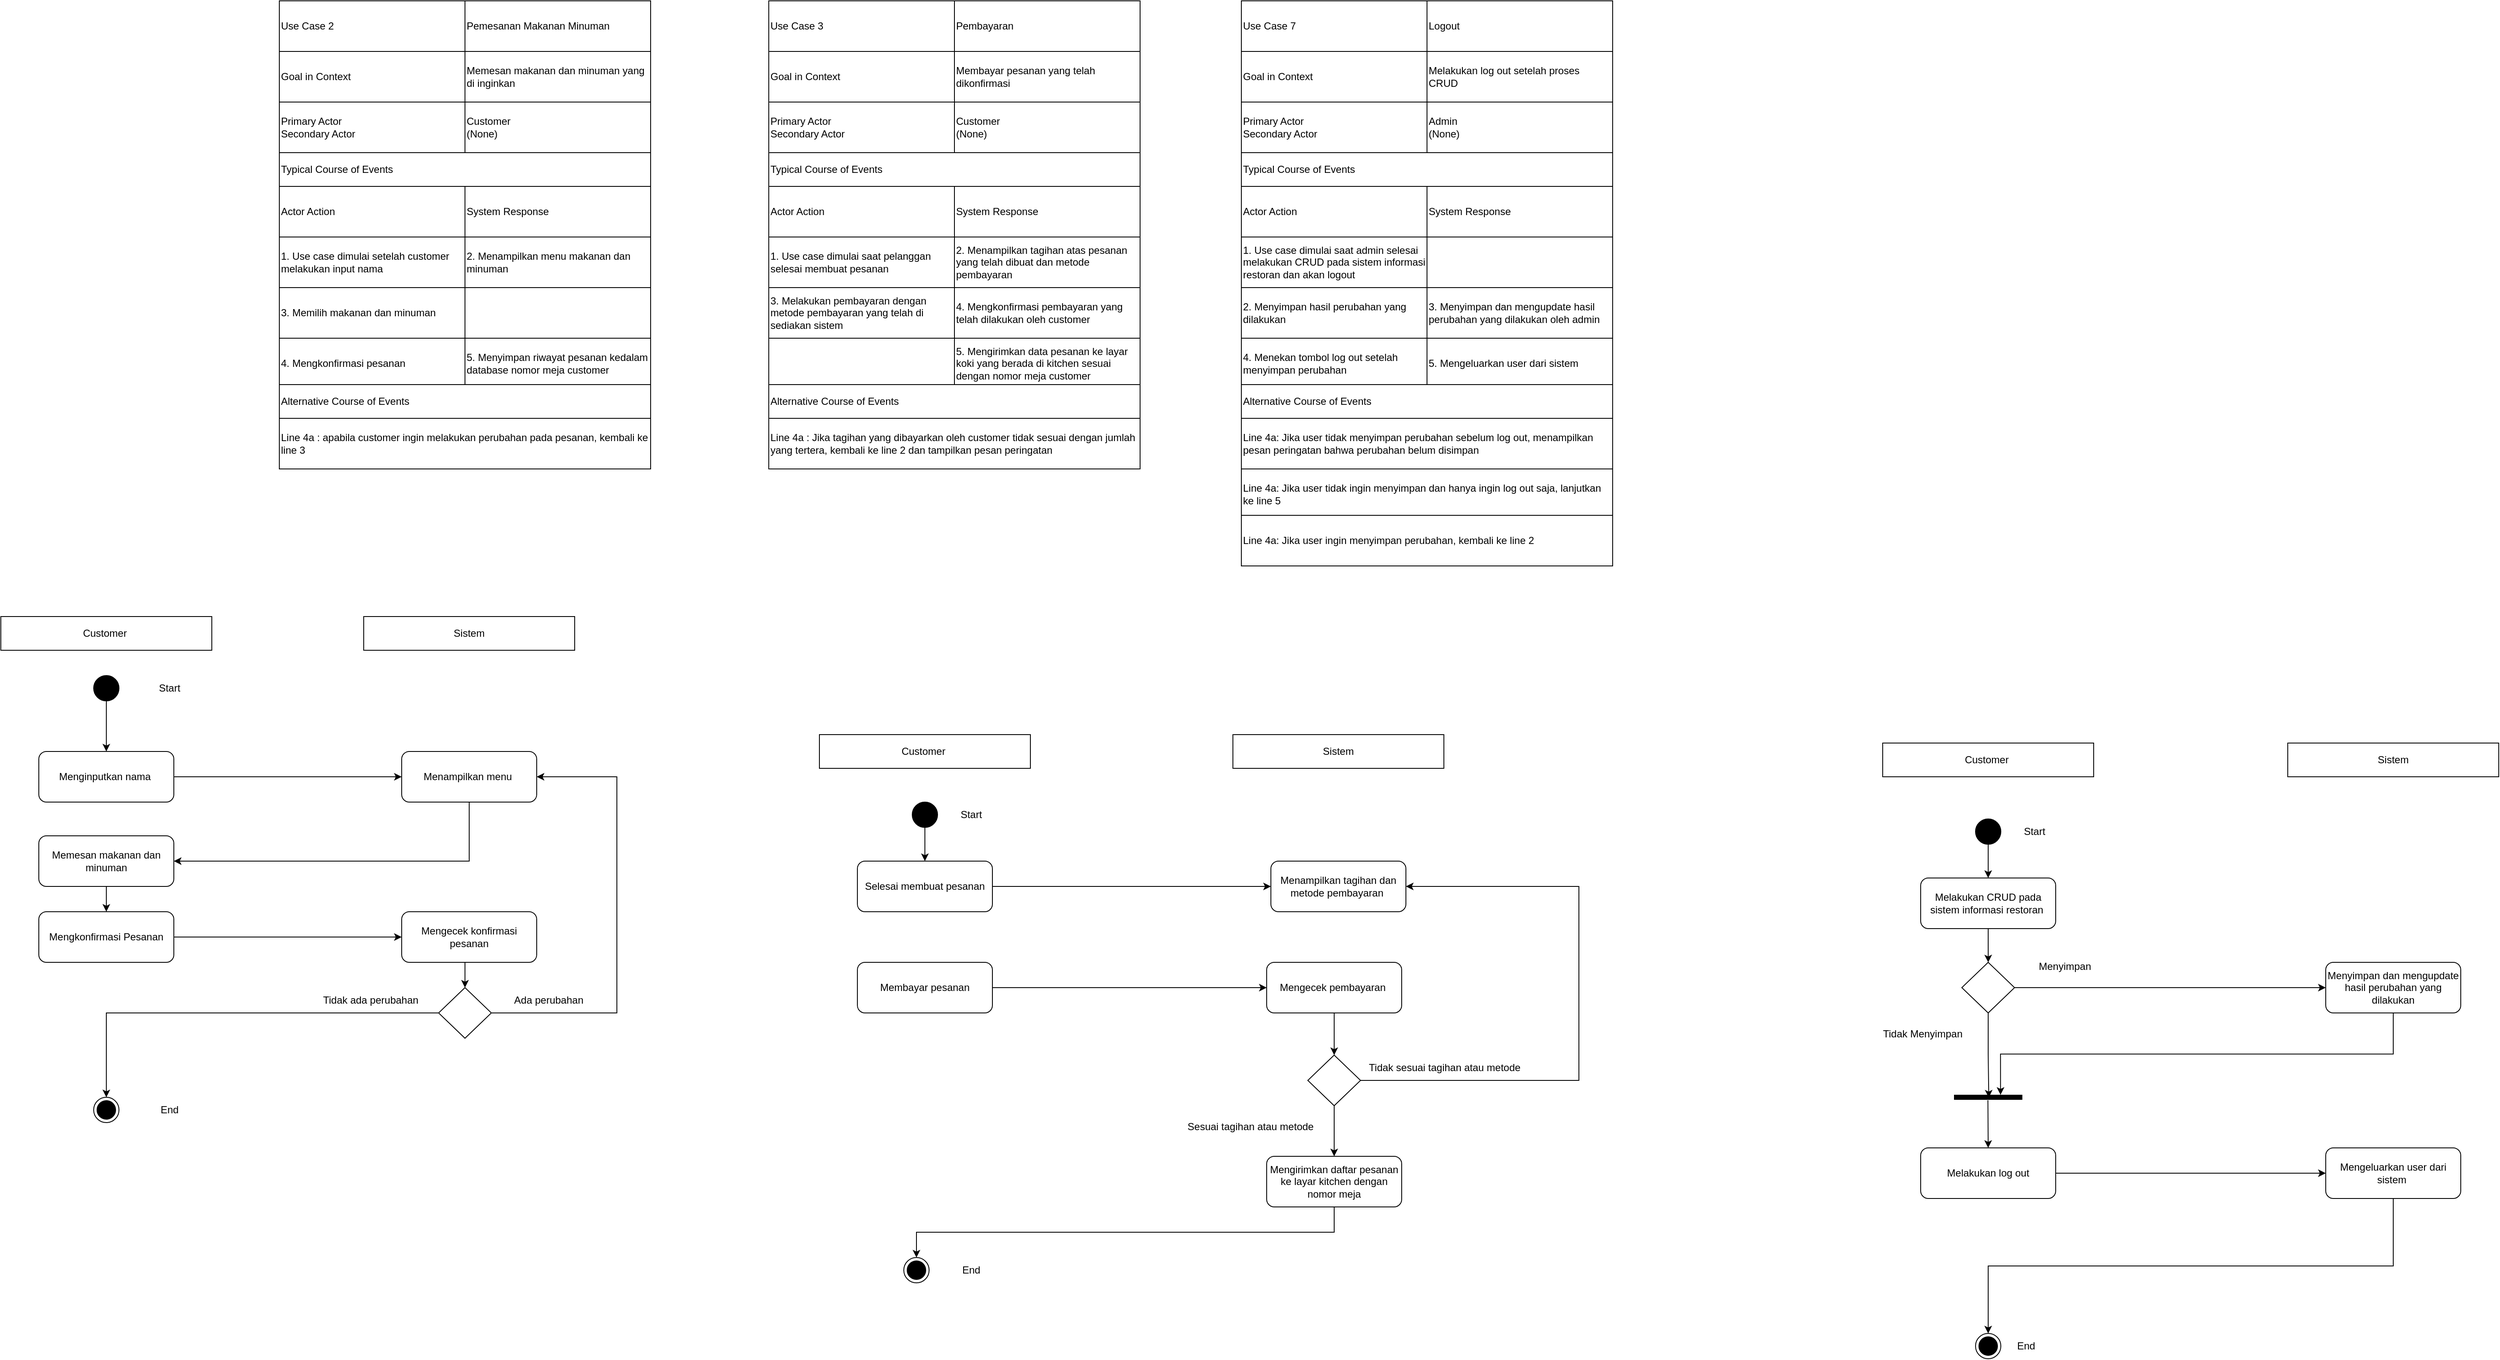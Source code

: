<mxfile version="22.1.5" type="github">
  <diagram name="Halaman-1" id="fISlve1KNCGOXRuVnE25">
    <mxGraphModel dx="2591" dy="784" grid="1" gridSize="10" guides="1" tooltips="1" connect="1" arrows="1" fold="1" page="1" pageScale="1" pageWidth="827" pageHeight="1169" math="0" shadow="0">
      <root>
        <mxCell id="0" />
        <mxCell id="1" parent="0" />
        <mxCell id="vmjxt_RfoXU69dBz7IHu-2" value="Use Case 2" style="rounded=0;whiteSpace=wrap;html=1;align=left;" parent="1" vertex="1">
          <mxGeometry x="90" y="110" width="220" height="60" as="geometry" />
        </mxCell>
        <mxCell id="vmjxt_RfoXU69dBz7IHu-4" value="Pemesanan Makanan Minuman" style="rounded=0;whiteSpace=wrap;html=1;align=left;" parent="1" vertex="1">
          <mxGeometry x="310" y="110" width="220" height="60" as="geometry" />
        </mxCell>
        <mxCell id="vmjxt_RfoXU69dBz7IHu-6" value="Goal in Context&amp;nbsp;" style="rounded=0;whiteSpace=wrap;html=1;align=left;" parent="1" vertex="1">
          <mxGeometry x="90" y="170" width="220" height="60" as="geometry" />
        </mxCell>
        <mxCell id="vmjxt_RfoXU69dBz7IHu-7" value="Memesan makanan dan minuman yang di inginkan" style="rounded=0;whiteSpace=wrap;html=1;align=left;" parent="1" vertex="1">
          <mxGeometry x="310" y="170" width="220" height="60" as="geometry" />
        </mxCell>
        <mxCell id="vmjxt_RfoXU69dBz7IHu-8" value="Primary Actor&amp;nbsp;&lt;br&gt;Secondary Actor&amp;nbsp;" style="rounded=0;whiteSpace=wrap;html=1;align=left;" parent="1" vertex="1">
          <mxGeometry x="90" y="230" width="220" height="60" as="geometry" />
        </mxCell>
        <mxCell id="vmjxt_RfoXU69dBz7IHu-9" value="Customer&amp;nbsp;&lt;br&gt;&lt;div style=&quot;&quot;&gt;&lt;span style=&quot;background-color: initial;&quot;&gt;(None)&lt;/span&gt;&lt;/div&gt;" style="rounded=0;whiteSpace=wrap;html=1;align=left;" parent="1" vertex="1">
          <mxGeometry x="310" y="230" width="220" height="60" as="geometry" />
        </mxCell>
        <mxCell id="vmjxt_RfoXU69dBz7IHu-10" value="Typical Course of Events" style="rounded=0;whiteSpace=wrap;html=1;align=left;" parent="1" vertex="1">
          <mxGeometry x="90" y="290" width="440" height="40" as="geometry" />
        </mxCell>
        <mxCell id="vmjxt_RfoXU69dBz7IHu-11" value="Actor Action&amp;nbsp;" style="rounded=0;whiteSpace=wrap;html=1;align=left;" parent="1" vertex="1">
          <mxGeometry x="90" y="330" width="220" height="60" as="geometry" />
        </mxCell>
        <mxCell id="vmjxt_RfoXU69dBz7IHu-12" value="System Response" style="rounded=0;whiteSpace=wrap;html=1;align=left;" parent="1" vertex="1">
          <mxGeometry x="310" y="330" width="220" height="60" as="geometry" />
        </mxCell>
        <mxCell id="vmjxt_RfoXU69dBz7IHu-13" value="1. Use case dimulai setelah customer melakukan input nama&amp;nbsp;" style="rounded=0;whiteSpace=wrap;html=1;align=left;" parent="1" vertex="1">
          <mxGeometry x="90" y="390" width="220" height="60" as="geometry" />
        </mxCell>
        <mxCell id="vmjxt_RfoXU69dBz7IHu-14" value="2. Menampilkan menu makanan dan minuman&amp;nbsp;" style="rounded=0;whiteSpace=wrap;html=1;align=left;" parent="1" vertex="1">
          <mxGeometry x="310" y="390" width="220" height="60" as="geometry" />
        </mxCell>
        <mxCell id="vmjxt_RfoXU69dBz7IHu-15" value="3. Memilih makanan dan minuman&amp;nbsp;" style="rounded=0;whiteSpace=wrap;html=1;align=left;" parent="1" vertex="1">
          <mxGeometry x="90" y="450" width="220" height="60" as="geometry" />
        </mxCell>
        <mxCell id="vmjxt_RfoXU69dBz7IHu-16" value="" style="rounded=0;whiteSpace=wrap;html=1;align=left;" parent="1" vertex="1">
          <mxGeometry x="310" y="450" width="220" height="60" as="geometry" />
        </mxCell>
        <mxCell id="vmjxt_RfoXU69dBz7IHu-17" value="4. Mengkonfirmasi pesanan&amp;nbsp;" style="rounded=0;whiteSpace=wrap;html=1;align=left;" parent="1" vertex="1">
          <mxGeometry x="90" y="510" width="220" height="60" as="geometry" />
        </mxCell>
        <mxCell id="vmjxt_RfoXU69dBz7IHu-18" value="5. Menyimpan riwayat pesanan kedalam database nomor meja customer&amp;nbsp;" style="rounded=0;whiteSpace=wrap;html=1;align=left;" parent="1" vertex="1">
          <mxGeometry x="310" y="510" width="220" height="60" as="geometry" />
        </mxCell>
        <mxCell id="vmjxt_RfoXU69dBz7IHu-21" value="Line 4a : apabila customer ingin melakukan perubahan pada pesanan, kembali ke line 3" style="rounded=0;whiteSpace=wrap;html=1;align=left;" parent="1" vertex="1">
          <mxGeometry x="90" y="605" width="440" height="60" as="geometry" />
        </mxCell>
        <mxCell id="vmjxt_RfoXU69dBz7IHu-22" value="Alternative Course of Events" style="rounded=0;whiteSpace=wrap;html=1;align=left;" parent="1" vertex="1">
          <mxGeometry x="90" y="565" width="440" height="40" as="geometry" />
        </mxCell>
        <mxCell id="vmjxt_RfoXU69dBz7IHu-23" value="Use Case 3" style="rounded=0;whiteSpace=wrap;html=1;align=left;" parent="1" vertex="1">
          <mxGeometry x="670" y="110" width="220" height="60" as="geometry" />
        </mxCell>
        <mxCell id="vmjxt_RfoXU69dBz7IHu-24" value="Pembayaran" style="rounded=0;whiteSpace=wrap;html=1;align=left;" parent="1" vertex="1">
          <mxGeometry x="890" y="110" width="220" height="60" as="geometry" />
        </mxCell>
        <mxCell id="vmjxt_RfoXU69dBz7IHu-25" value="Goal in Context&amp;nbsp;" style="rounded=0;whiteSpace=wrap;html=1;align=left;" parent="1" vertex="1">
          <mxGeometry x="670" y="170" width="220" height="60" as="geometry" />
        </mxCell>
        <mxCell id="vmjxt_RfoXU69dBz7IHu-26" value="Membayar pesanan yang telah dikonfirmasi&amp;nbsp;" style="rounded=0;whiteSpace=wrap;html=1;align=left;" parent="1" vertex="1">
          <mxGeometry x="890" y="170" width="220" height="60" as="geometry" />
        </mxCell>
        <mxCell id="vmjxt_RfoXU69dBz7IHu-27" value="Primary Actor&amp;nbsp;&lt;br&gt;Secondary Actor&amp;nbsp;" style="rounded=0;whiteSpace=wrap;html=1;align=left;" parent="1" vertex="1">
          <mxGeometry x="670" y="230" width="220" height="60" as="geometry" />
        </mxCell>
        <mxCell id="vmjxt_RfoXU69dBz7IHu-28" value="Customer&amp;nbsp;&lt;br&gt;&lt;div style=&quot;&quot;&gt;&lt;span style=&quot;background-color: initial;&quot;&gt;(None)&lt;/span&gt;&lt;/div&gt;" style="rounded=0;whiteSpace=wrap;html=1;align=left;" parent="1" vertex="1">
          <mxGeometry x="890" y="230" width="220" height="60" as="geometry" />
        </mxCell>
        <mxCell id="vmjxt_RfoXU69dBz7IHu-29" value="Typical Course of Events" style="rounded=0;whiteSpace=wrap;html=1;align=left;" parent="1" vertex="1">
          <mxGeometry x="670" y="290" width="440" height="40" as="geometry" />
        </mxCell>
        <mxCell id="vmjxt_RfoXU69dBz7IHu-30" value="Actor Action&amp;nbsp;" style="rounded=0;whiteSpace=wrap;html=1;align=left;" parent="1" vertex="1">
          <mxGeometry x="670" y="330" width="220" height="60" as="geometry" />
        </mxCell>
        <mxCell id="vmjxt_RfoXU69dBz7IHu-31" value="System Response" style="rounded=0;whiteSpace=wrap;html=1;align=left;" parent="1" vertex="1">
          <mxGeometry x="890" y="330" width="220" height="60" as="geometry" />
        </mxCell>
        <mxCell id="vmjxt_RfoXU69dBz7IHu-32" value="1. Use case dimulai saat pelanggan selesai membuat pesanan&amp;nbsp;&amp;nbsp;" style="rounded=0;whiteSpace=wrap;html=1;align=left;" parent="1" vertex="1">
          <mxGeometry x="670" y="390" width="220" height="60" as="geometry" />
        </mxCell>
        <mxCell id="vmjxt_RfoXU69dBz7IHu-33" value="2. Menampilkan tagihan atas pesanan yang telah dibuat dan metode pembayaran&amp;nbsp;" style="rounded=0;whiteSpace=wrap;html=1;align=left;" parent="1" vertex="1">
          <mxGeometry x="890" y="390" width="220" height="60" as="geometry" />
        </mxCell>
        <mxCell id="vmjxt_RfoXU69dBz7IHu-34" value="3. Melakukan pembayaran dengan metode pembayaran yang telah di sediakan sistem&amp;nbsp;" style="rounded=0;whiteSpace=wrap;html=1;align=left;" parent="1" vertex="1">
          <mxGeometry x="670" y="450" width="220" height="60" as="geometry" />
        </mxCell>
        <mxCell id="vmjxt_RfoXU69dBz7IHu-35" value="4. Mengkonfirmasi pembayaran yang telah dilakukan oleh customer&amp;nbsp;" style="rounded=0;whiteSpace=wrap;html=1;align=left;" parent="1" vertex="1">
          <mxGeometry x="890" y="450" width="220" height="60" as="geometry" />
        </mxCell>
        <mxCell id="vmjxt_RfoXU69dBz7IHu-36" value="" style="rounded=0;whiteSpace=wrap;html=1;align=left;" parent="1" vertex="1">
          <mxGeometry x="670" y="510" width="220" height="60" as="geometry" />
        </mxCell>
        <mxCell id="vmjxt_RfoXU69dBz7IHu-37" value="5. Mengirimkan data pesanan ke layar koki yang berada di kitchen sesuai dengan nomor meja customer&amp;nbsp;" style="rounded=0;whiteSpace=wrap;html=1;align=left;" parent="1" vertex="1">
          <mxGeometry x="890" y="510" width="220" height="60" as="geometry" />
        </mxCell>
        <mxCell id="vmjxt_RfoXU69dBz7IHu-38" value="Line 4a : Jika tagihan yang dibayarkan oleh customer tidak sesuai dengan jumlah yang tertera, kembali ke line 2 dan tampilkan pesan peringatan" style="rounded=0;whiteSpace=wrap;html=1;align=left;" parent="1" vertex="1">
          <mxGeometry x="670" y="605" width="440" height="60" as="geometry" />
        </mxCell>
        <mxCell id="vmjxt_RfoXU69dBz7IHu-39" value="Alternative Course of Events" style="rounded=0;whiteSpace=wrap;html=1;align=left;" parent="1" vertex="1">
          <mxGeometry x="670" y="565" width="440" height="40" as="geometry" />
        </mxCell>
        <mxCell id="vmjxt_RfoXU69dBz7IHu-57" value="Use Case 7" style="rounded=0;whiteSpace=wrap;html=1;align=left;" parent="1" vertex="1">
          <mxGeometry x="1230" y="110" width="220" height="60" as="geometry" />
        </mxCell>
        <mxCell id="vmjxt_RfoXU69dBz7IHu-58" value="Logout" style="rounded=0;whiteSpace=wrap;html=1;align=left;" parent="1" vertex="1">
          <mxGeometry x="1450" y="110" width="220" height="60" as="geometry" />
        </mxCell>
        <mxCell id="vmjxt_RfoXU69dBz7IHu-59" value="Goal in Context&amp;nbsp;" style="rounded=0;whiteSpace=wrap;html=1;align=left;" parent="1" vertex="1">
          <mxGeometry x="1230" y="170" width="220" height="60" as="geometry" />
        </mxCell>
        <mxCell id="vmjxt_RfoXU69dBz7IHu-60" value="Melakukan log out setelah proses CRUD&amp;nbsp;&amp;nbsp;" style="rounded=0;whiteSpace=wrap;html=1;align=left;" parent="1" vertex="1">
          <mxGeometry x="1450" y="170" width="220" height="60" as="geometry" />
        </mxCell>
        <mxCell id="vmjxt_RfoXU69dBz7IHu-61" value="Primary Actor&amp;nbsp;&lt;br&gt;Secondary Actor&amp;nbsp;" style="rounded=0;whiteSpace=wrap;html=1;align=left;" parent="1" vertex="1">
          <mxGeometry x="1230" y="230" width="220" height="60" as="geometry" />
        </mxCell>
        <mxCell id="vmjxt_RfoXU69dBz7IHu-62" value="Admin&amp;nbsp;&amp;nbsp;&lt;br&gt;&lt;div style=&quot;&quot;&gt;&lt;span style=&quot;background-color: initial;&quot;&gt;(None)&lt;/span&gt;&lt;/div&gt;" style="rounded=0;whiteSpace=wrap;html=1;align=left;" parent="1" vertex="1">
          <mxGeometry x="1450" y="230" width="220" height="60" as="geometry" />
        </mxCell>
        <mxCell id="vmjxt_RfoXU69dBz7IHu-63" value="Typical Course of Events" style="rounded=0;whiteSpace=wrap;html=1;align=left;" parent="1" vertex="1">
          <mxGeometry x="1230" y="290" width="440" height="40" as="geometry" />
        </mxCell>
        <mxCell id="vmjxt_RfoXU69dBz7IHu-64" value="Actor Action&amp;nbsp;" style="rounded=0;whiteSpace=wrap;html=1;align=left;" parent="1" vertex="1">
          <mxGeometry x="1230" y="330" width="220" height="60" as="geometry" />
        </mxCell>
        <mxCell id="vmjxt_RfoXU69dBz7IHu-65" value="System Response" style="rounded=0;whiteSpace=wrap;html=1;align=left;" parent="1" vertex="1">
          <mxGeometry x="1450" y="330" width="220" height="60" as="geometry" />
        </mxCell>
        <mxCell id="vmjxt_RfoXU69dBz7IHu-66" value="1. Use case dimulai saat admin selesai melakukan CRUD pada sistem informasi restoran dan akan logout&amp;nbsp; &amp;nbsp;" style="rounded=0;whiteSpace=wrap;html=1;align=left;" parent="1" vertex="1">
          <mxGeometry x="1230" y="390" width="220" height="60" as="geometry" />
        </mxCell>
        <mxCell id="vmjxt_RfoXU69dBz7IHu-67" value="" style="rounded=0;whiteSpace=wrap;html=1;align=left;" parent="1" vertex="1">
          <mxGeometry x="1450" y="390" width="220" height="60" as="geometry" />
        </mxCell>
        <mxCell id="vmjxt_RfoXU69dBz7IHu-68" value="2. Menyimpan hasil perubahan yang dilakukan&amp;nbsp;" style="rounded=0;whiteSpace=wrap;html=1;align=left;" parent="1" vertex="1">
          <mxGeometry x="1230" y="450" width="220" height="60" as="geometry" />
        </mxCell>
        <mxCell id="vmjxt_RfoXU69dBz7IHu-69" value="3. Menyimpan dan mengupdate hasil perubahan yang dilakukan oleh admin&amp;nbsp;" style="rounded=0;whiteSpace=wrap;html=1;align=left;" parent="1" vertex="1">
          <mxGeometry x="1450" y="450" width="220" height="60" as="geometry" />
        </mxCell>
        <mxCell id="vmjxt_RfoXU69dBz7IHu-70" value="4. Menekan tombol log out setelah menyimpan perubahan&amp;nbsp;" style="rounded=0;whiteSpace=wrap;html=1;align=left;" parent="1" vertex="1">
          <mxGeometry x="1230" y="510" width="220" height="60" as="geometry" />
        </mxCell>
        <mxCell id="vmjxt_RfoXU69dBz7IHu-71" value="5. Mengeluarkan user dari sistem&amp;nbsp;" style="rounded=0;whiteSpace=wrap;html=1;align=left;" parent="1" vertex="1">
          <mxGeometry x="1450" y="510" width="220" height="60" as="geometry" />
        </mxCell>
        <mxCell id="vmjxt_RfoXU69dBz7IHu-72" value="Line 4a: Jika user tidak menyimpan perubahan sebelum log out, menampilkan pesan peringatan bahwa perubahan belum disimpan&amp;nbsp;" style="rounded=0;whiteSpace=wrap;html=1;align=left;" parent="1" vertex="1">
          <mxGeometry x="1230" y="605" width="440" height="60" as="geometry" />
        </mxCell>
        <mxCell id="vmjxt_RfoXU69dBz7IHu-73" value="Alternative Course of Events" style="rounded=0;whiteSpace=wrap;html=1;align=left;" parent="1" vertex="1">
          <mxGeometry x="1230" y="565" width="440" height="40" as="geometry" />
        </mxCell>
        <mxCell id="vmjxt_RfoXU69dBz7IHu-74" value="Line 4a: Jika user tidak ingin menyimpan dan hanya ingin log out saja, lanjutkan ke line 5&amp;nbsp;&amp;nbsp;" style="rounded=0;whiteSpace=wrap;html=1;align=left;" parent="1" vertex="1">
          <mxGeometry x="1230" y="665" width="440" height="60" as="geometry" />
        </mxCell>
        <mxCell id="vmjxt_RfoXU69dBz7IHu-75" value="Line 4a: Jika user ingin menyimpan perubahan, kembali ke line 2&amp;nbsp; &amp;nbsp;" style="rounded=0;whiteSpace=wrap;html=1;align=left;" parent="1" vertex="1">
          <mxGeometry x="1230" y="720" width="440" height="60" as="geometry" />
        </mxCell>
        <mxCell id="QGi1Rs4aIDOKxDYbyt5V-1" value="Customer&amp;nbsp;" style="rounded=0;whiteSpace=wrap;html=1;" vertex="1" parent="1">
          <mxGeometry x="-240" y="840" width="250" height="40" as="geometry" />
        </mxCell>
        <mxCell id="QGi1Rs4aIDOKxDYbyt5V-3" value="Sistem" style="rounded=0;whiteSpace=wrap;html=1;" vertex="1" parent="1">
          <mxGeometry x="190" y="840" width="250" height="40" as="geometry" />
        </mxCell>
        <mxCell id="QGi1Rs4aIDOKxDYbyt5V-9" style="edgeStyle=orthogonalEdgeStyle;rounded=0;orthogonalLoop=1;jettySize=auto;html=1;exitX=0.5;exitY=1;exitDx=0;exitDy=0;entryX=0.5;entryY=0;entryDx=0;entryDy=0;" edge="1" parent="1" source="QGi1Rs4aIDOKxDYbyt5V-6" target="QGi1Rs4aIDOKxDYbyt5V-8">
          <mxGeometry relative="1" as="geometry" />
        </mxCell>
        <mxCell id="QGi1Rs4aIDOKxDYbyt5V-6" value="" style="ellipse;fillColor=strokeColor;html=1;" vertex="1" parent="1">
          <mxGeometry x="-130" y="910" width="30" height="30" as="geometry" />
        </mxCell>
        <mxCell id="QGi1Rs4aIDOKxDYbyt5V-13" style="edgeStyle=orthogonalEdgeStyle;rounded=0;orthogonalLoop=1;jettySize=auto;html=1;exitX=1;exitY=0.5;exitDx=0;exitDy=0;" edge="1" parent="1" source="QGi1Rs4aIDOKxDYbyt5V-8" target="QGi1Rs4aIDOKxDYbyt5V-11">
          <mxGeometry relative="1" as="geometry" />
        </mxCell>
        <mxCell id="QGi1Rs4aIDOKxDYbyt5V-8" value="Menginputkan nama&amp;nbsp;" style="rounded=1;whiteSpace=wrap;html=1;" vertex="1" parent="1">
          <mxGeometry x="-195" y="1000" width="160" height="60" as="geometry" />
        </mxCell>
        <mxCell id="QGi1Rs4aIDOKxDYbyt5V-18" style="edgeStyle=orthogonalEdgeStyle;rounded=0;orthogonalLoop=1;jettySize=auto;html=1;exitX=0.5;exitY=1;exitDx=0;exitDy=0;entryX=1;entryY=0.5;entryDx=0;entryDy=0;" edge="1" parent="1" source="QGi1Rs4aIDOKxDYbyt5V-11" target="QGi1Rs4aIDOKxDYbyt5V-15">
          <mxGeometry relative="1" as="geometry" />
        </mxCell>
        <mxCell id="QGi1Rs4aIDOKxDYbyt5V-11" value="Menampilkan menu&amp;nbsp;" style="rounded=1;whiteSpace=wrap;html=1;" vertex="1" parent="1">
          <mxGeometry x="235" y="1000" width="160" height="60" as="geometry" />
        </mxCell>
        <mxCell id="QGi1Rs4aIDOKxDYbyt5V-20" style="edgeStyle=orthogonalEdgeStyle;rounded=0;orthogonalLoop=1;jettySize=auto;html=1;exitX=0.5;exitY=1;exitDx=0;exitDy=0;entryX=0.5;entryY=0;entryDx=0;entryDy=0;" edge="1" parent="1" source="QGi1Rs4aIDOKxDYbyt5V-15" target="QGi1Rs4aIDOKxDYbyt5V-19">
          <mxGeometry relative="1" as="geometry" />
        </mxCell>
        <mxCell id="QGi1Rs4aIDOKxDYbyt5V-15" value="Memesan makanan dan minuman" style="rounded=1;whiteSpace=wrap;html=1;" vertex="1" parent="1">
          <mxGeometry x="-195" y="1100" width="160" height="60" as="geometry" />
        </mxCell>
        <mxCell id="QGi1Rs4aIDOKxDYbyt5V-22" style="edgeStyle=orthogonalEdgeStyle;rounded=0;orthogonalLoop=1;jettySize=auto;html=1;exitX=1;exitY=0.5;exitDx=0;exitDy=0;entryX=0;entryY=0.5;entryDx=0;entryDy=0;" edge="1" parent="1" source="QGi1Rs4aIDOKxDYbyt5V-19" target="QGi1Rs4aIDOKxDYbyt5V-21">
          <mxGeometry relative="1" as="geometry" />
        </mxCell>
        <mxCell id="QGi1Rs4aIDOKxDYbyt5V-19" value="Mengkonfirmasi Pesanan" style="rounded=1;whiteSpace=wrap;html=1;" vertex="1" parent="1">
          <mxGeometry x="-195" y="1190" width="160" height="60" as="geometry" />
        </mxCell>
        <mxCell id="QGi1Rs4aIDOKxDYbyt5V-40" style="edgeStyle=orthogonalEdgeStyle;rounded=0;orthogonalLoop=1;jettySize=auto;html=1;exitX=0.5;exitY=1;exitDx=0;exitDy=0;entryX=0.5;entryY=0;entryDx=0;entryDy=0;" edge="1" parent="1" source="QGi1Rs4aIDOKxDYbyt5V-21" target="QGi1Rs4aIDOKxDYbyt5V-32">
          <mxGeometry relative="1" as="geometry" />
        </mxCell>
        <mxCell id="QGi1Rs4aIDOKxDYbyt5V-21" value="Mengecek konfirmasi pesanan" style="rounded=1;whiteSpace=wrap;html=1;" vertex="1" parent="1">
          <mxGeometry x="235" y="1190" width="160" height="60" as="geometry" />
        </mxCell>
        <mxCell id="QGi1Rs4aIDOKxDYbyt5V-26" value="" style="ellipse;html=1;shape=endState;fillColor=strokeColor;" vertex="1" parent="1">
          <mxGeometry x="-130" y="1410" width="30" height="30" as="geometry" />
        </mxCell>
        <mxCell id="QGi1Rs4aIDOKxDYbyt5V-33" style="edgeStyle=orthogonalEdgeStyle;rounded=0;orthogonalLoop=1;jettySize=auto;html=1;exitX=0;exitY=0.5;exitDx=0;exitDy=0;" edge="1" parent="1" source="QGi1Rs4aIDOKxDYbyt5V-32" target="QGi1Rs4aIDOKxDYbyt5V-26">
          <mxGeometry relative="1" as="geometry" />
        </mxCell>
        <mxCell id="QGi1Rs4aIDOKxDYbyt5V-39" style="edgeStyle=orthogonalEdgeStyle;rounded=0;orthogonalLoop=1;jettySize=auto;html=1;exitX=1;exitY=0.5;exitDx=0;exitDy=0;entryX=1;entryY=0.5;entryDx=0;entryDy=0;" edge="1" parent="1" source="QGi1Rs4aIDOKxDYbyt5V-32" target="QGi1Rs4aIDOKxDYbyt5V-11">
          <mxGeometry relative="1" as="geometry">
            <Array as="points">
              <mxPoint x="490" y="1310" />
              <mxPoint x="490" y="1030" />
            </Array>
          </mxGeometry>
        </mxCell>
        <mxCell id="QGi1Rs4aIDOKxDYbyt5V-32" value="" style="rhombus;" vertex="1" parent="1">
          <mxGeometry x="278.75" y="1280" width="62.5" height="60" as="geometry" />
        </mxCell>
        <mxCell id="QGi1Rs4aIDOKxDYbyt5V-35" value="Tidak ada perubahan&amp;nbsp;" style="text;html=1;strokeColor=none;fillColor=none;align=center;verticalAlign=middle;whiteSpace=wrap;rounded=0;" vertex="1" parent="1">
          <mxGeometry x="130" y="1280" width="140" height="30" as="geometry" />
        </mxCell>
        <mxCell id="QGi1Rs4aIDOKxDYbyt5V-37" value="Ada perubahan&amp;nbsp;" style="text;html=1;strokeColor=none;fillColor=none;align=center;verticalAlign=middle;whiteSpace=wrap;rounded=0;" vertex="1" parent="1">
          <mxGeometry x="341.25" y="1280" width="140" height="30" as="geometry" />
        </mxCell>
        <mxCell id="QGi1Rs4aIDOKxDYbyt5V-41" value="End" style="text;html=1;strokeColor=none;fillColor=none;align=center;verticalAlign=middle;whiteSpace=wrap;rounded=0;" vertex="1" parent="1">
          <mxGeometry x="-90" y="1410" width="100" height="30" as="geometry" />
        </mxCell>
        <mxCell id="QGi1Rs4aIDOKxDYbyt5V-42" value="Start" style="text;html=1;strokeColor=none;fillColor=none;align=center;verticalAlign=middle;whiteSpace=wrap;rounded=0;" vertex="1" parent="1">
          <mxGeometry x="-90" y="910" width="100" height="30" as="geometry" />
        </mxCell>
        <mxCell id="QGi1Rs4aIDOKxDYbyt5V-43" value="Customer&amp;nbsp;" style="rounded=0;whiteSpace=wrap;html=1;" vertex="1" parent="1">
          <mxGeometry x="730" y="980" width="250" height="40" as="geometry" />
        </mxCell>
        <mxCell id="QGi1Rs4aIDOKxDYbyt5V-44" value="Sistem" style="rounded=0;whiteSpace=wrap;html=1;" vertex="1" parent="1">
          <mxGeometry x="1220" y="980" width="250" height="40" as="geometry" />
        </mxCell>
        <mxCell id="QGi1Rs4aIDOKxDYbyt5V-45" value="Start" style="text;html=1;strokeColor=none;fillColor=none;align=center;verticalAlign=middle;whiteSpace=wrap;rounded=0;" vertex="1" parent="1">
          <mxGeometry x="860" y="1060" width="100" height="30" as="geometry" />
        </mxCell>
        <mxCell id="QGi1Rs4aIDOKxDYbyt5V-49" style="edgeStyle=orthogonalEdgeStyle;rounded=0;orthogonalLoop=1;jettySize=auto;html=1;exitX=0.5;exitY=1;exitDx=0;exitDy=0;entryX=0.5;entryY=0;entryDx=0;entryDy=0;" edge="1" parent="1" source="QGi1Rs4aIDOKxDYbyt5V-46" target="QGi1Rs4aIDOKxDYbyt5V-48">
          <mxGeometry relative="1" as="geometry" />
        </mxCell>
        <mxCell id="QGi1Rs4aIDOKxDYbyt5V-46" value="" style="ellipse;fillColor=strokeColor;html=1;" vertex="1" parent="1">
          <mxGeometry x="840" y="1060" width="30" height="30" as="geometry" />
        </mxCell>
        <mxCell id="QGi1Rs4aIDOKxDYbyt5V-51" style="edgeStyle=orthogonalEdgeStyle;rounded=0;orthogonalLoop=1;jettySize=auto;html=1;exitX=1;exitY=0.5;exitDx=0;exitDy=0;entryX=0;entryY=0.5;entryDx=0;entryDy=0;" edge="1" parent="1" source="QGi1Rs4aIDOKxDYbyt5V-48" target="QGi1Rs4aIDOKxDYbyt5V-50">
          <mxGeometry relative="1" as="geometry" />
        </mxCell>
        <mxCell id="QGi1Rs4aIDOKxDYbyt5V-48" value="Selesai membuat pesanan" style="rounded=1;whiteSpace=wrap;html=1;" vertex="1" parent="1">
          <mxGeometry x="775" y="1130" width="160" height="60" as="geometry" />
        </mxCell>
        <mxCell id="QGi1Rs4aIDOKxDYbyt5V-50" value="Menampilkan tagihan dan metode pembayaran&amp;nbsp;" style="rounded=1;whiteSpace=wrap;html=1;" vertex="1" parent="1">
          <mxGeometry x="1265" y="1130" width="160" height="60" as="geometry" />
        </mxCell>
        <mxCell id="QGi1Rs4aIDOKxDYbyt5V-54" style="edgeStyle=orthogonalEdgeStyle;rounded=0;orthogonalLoop=1;jettySize=auto;html=1;exitX=1;exitY=0.5;exitDx=0;exitDy=0;entryX=0;entryY=0.5;entryDx=0;entryDy=0;" edge="1" parent="1" source="QGi1Rs4aIDOKxDYbyt5V-52" target="QGi1Rs4aIDOKxDYbyt5V-53">
          <mxGeometry relative="1" as="geometry" />
        </mxCell>
        <mxCell id="QGi1Rs4aIDOKxDYbyt5V-52" value="Membayar pesanan" style="rounded=1;whiteSpace=wrap;html=1;" vertex="1" parent="1">
          <mxGeometry x="775" y="1250" width="160" height="60" as="geometry" />
        </mxCell>
        <mxCell id="QGi1Rs4aIDOKxDYbyt5V-57" style="edgeStyle=orthogonalEdgeStyle;rounded=0;orthogonalLoop=1;jettySize=auto;html=1;exitX=0.5;exitY=1;exitDx=0;exitDy=0;entryX=0.5;entryY=0;entryDx=0;entryDy=0;" edge="1" parent="1" source="QGi1Rs4aIDOKxDYbyt5V-53" target="QGi1Rs4aIDOKxDYbyt5V-56">
          <mxGeometry relative="1" as="geometry" />
        </mxCell>
        <mxCell id="QGi1Rs4aIDOKxDYbyt5V-53" value="Mengecek pembayaran&amp;nbsp;" style="rounded=1;whiteSpace=wrap;html=1;" vertex="1" parent="1">
          <mxGeometry x="1260" y="1250" width="160" height="60" as="geometry" />
        </mxCell>
        <mxCell id="QGi1Rs4aIDOKxDYbyt5V-58" style="edgeStyle=orthogonalEdgeStyle;rounded=0;orthogonalLoop=1;jettySize=auto;html=1;exitX=1;exitY=0.5;exitDx=0;exitDy=0;entryX=1;entryY=0.5;entryDx=0;entryDy=0;" edge="1" parent="1" source="QGi1Rs4aIDOKxDYbyt5V-56" target="QGi1Rs4aIDOKxDYbyt5V-50">
          <mxGeometry relative="1" as="geometry">
            <Array as="points">
              <mxPoint x="1630" y="1390" />
              <mxPoint x="1630" y="1160" />
            </Array>
          </mxGeometry>
        </mxCell>
        <mxCell id="QGi1Rs4aIDOKxDYbyt5V-65" style="edgeStyle=orthogonalEdgeStyle;rounded=0;orthogonalLoop=1;jettySize=auto;html=1;exitX=0.5;exitY=1;exitDx=0;exitDy=0;entryX=0.5;entryY=0;entryDx=0;entryDy=0;" edge="1" parent="1" source="QGi1Rs4aIDOKxDYbyt5V-56" target="QGi1Rs4aIDOKxDYbyt5V-64">
          <mxGeometry relative="1" as="geometry" />
        </mxCell>
        <mxCell id="QGi1Rs4aIDOKxDYbyt5V-56" value="" style="rhombus;" vertex="1" parent="1">
          <mxGeometry x="1308.75" y="1360" width="62.5" height="60" as="geometry" />
        </mxCell>
        <mxCell id="QGi1Rs4aIDOKxDYbyt5V-59" value="Tidak sesuai tagihan atau metode" style="text;html=1;strokeColor=none;fillColor=none;align=center;verticalAlign=middle;whiteSpace=wrap;rounded=0;" vertex="1" parent="1">
          <mxGeometry x="1371.25" y="1360" width="200" height="30" as="geometry" />
        </mxCell>
        <mxCell id="QGi1Rs4aIDOKxDYbyt5V-60" value="" style="ellipse;html=1;shape=endState;fillColor=strokeColor;" vertex="1" parent="1">
          <mxGeometry x="830" y="1600" width="30" height="30" as="geometry" />
        </mxCell>
        <mxCell id="QGi1Rs4aIDOKxDYbyt5V-61" value="End" style="text;html=1;strokeColor=none;fillColor=none;align=center;verticalAlign=middle;whiteSpace=wrap;rounded=0;" vertex="1" parent="1">
          <mxGeometry x="860" y="1600" width="100" height="30" as="geometry" />
        </mxCell>
        <mxCell id="QGi1Rs4aIDOKxDYbyt5V-62" value="Sesuai tagihan atau metode" style="text;html=1;strokeColor=none;fillColor=none;align=center;verticalAlign=middle;whiteSpace=wrap;rounded=0;" vertex="1" parent="1">
          <mxGeometry x="1141" y="1430" width="200" height="30" as="geometry" />
        </mxCell>
        <mxCell id="QGi1Rs4aIDOKxDYbyt5V-66" style="edgeStyle=orthogonalEdgeStyle;rounded=0;orthogonalLoop=1;jettySize=auto;html=1;exitX=0.5;exitY=1;exitDx=0;exitDy=0;entryX=0.5;entryY=0;entryDx=0;entryDy=0;" edge="1" parent="1" source="QGi1Rs4aIDOKxDYbyt5V-64" target="QGi1Rs4aIDOKxDYbyt5V-60">
          <mxGeometry relative="1" as="geometry" />
        </mxCell>
        <mxCell id="QGi1Rs4aIDOKxDYbyt5V-64" value="Mengirimkan daftar pesanan ke layar kitchen dengan nomor meja" style="rounded=1;whiteSpace=wrap;html=1;" vertex="1" parent="1">
          <mxGeometry x="1260" y="1480" width="160" height="60" as="geometry" />
        </mxCell>
        <mxCell id="QGi1Rs4aIDOKxDYbyt5V-67" value="Customer&amp;nbsp;" style="rounded=0;whiteSpace=wrap;html=1;" vertex="1" parent="1">
          <mxGeometry x="1990" y="990" width="250" height="40" as="geometry" />
        </mxCell>
        <mxCell id="QGi1Rs4aIDOKxDYbyt5V-68" value="Sistem" style="rounded=0;whiteSpace=wrap;html=1;" vertex="1" parent="1">
          <mxGeometry x="2470" y="990" width="250" height="40" as="geometry" />
        </mxCell>
        <mxCell id="QGi1Rs4aIDOKxDYbyt5V-69" value="Start" style="text;html=1;strokeColor=none;fillColor=none;align=center;verticalAlign=middle;whiteSpace=wrap;rounded=0;" vertex="1" parent="1">
          <mxGeometry x="2120" y="1080" width="100" height="30" as="geometry" />
        </mxCell>
        <mxCell id="QGi1Rs4aIDOKxDYbyt5V-78" style="edgeStyle=orthogonalEdgeStyle;rounded=0;orthogonalLoop=1;jettySize=auto;html=1;exitX=0.5;exitY=1;exitDx=0;exitDy=0;entryX=0.5;entryY=0;entryDx=0;entryDy=0;" edge="1" parent="1" source="QGi1Rs4aIDOKxDYbyt5V-70" target="QGi1Rs4aIDOKxDYbyt5V-77">
          <mxGeometry relative="1" as="geometry" />
        </mxCell>
        <mxCell id="QGi1Rs4aIDOKxDYbyt5V-70" value="" style="ellipse;fillColor=strokeColor;html=1;" vertex="1" parent="1">
          <mxGeometry x="2100" y="1080" width="30" height="30" as="geometry" />
        </mxCell>
        <mxCell id="QGi1Rs4aIDOKxDYbyt5V-72" value="" style="ellipse;html=1;shape=endState;fillColor=strokeColor;" vertex="1" parent="1">
          <mxGeometry x="2100" y="1690" width="30" height="30" as="geometry" />
        </mxCell>
        <mxCell id="QGi1Rs4aIDOKxDYbyt5V-73" value="End" style="text;html=1;strokeColor=none;fillColor=none;align=center;verticalAlign=middle;whiteSpace=wrap;rounded=0;" vertex="1" parent="1">
          <mxGeometry x="2110" y="1690" width="100" height="30" as="geometry" />
        </mxCell>
        <mxCell id="QGi1Rs4aIDOKxDYbyt5V-75" style="edgeStyle=orthogonalEdgeStyle;rounded=0;orthogonalLoop=1;jettySize=auto;html=1;exitX=0.5;exitY=1;exitDx=0;exitDy=0;" edge="1" parent="1" source="QGi1Rs4aIDOKxDYbyt5V-68" target="QGi1Rs4aIDOKxDYbyt5V-68">
          <mxGeometry relative="1" as="geometry" />
        </mxCell>
        <mxCell id="QGi1Rs4aIDOKxDYbyt5V-89" style="edgeStyle=orthogonalEdgeStyle;rounded=0;orthogonalLoop=1;jettySize=auto;html=1;exitX=0.5;exitY=1;exitDx=0;exitDy=0;" edge="1" parent="1" source="QGi1Rs4aIDOKxDYbyt5V-77" target="QGi1Rs4aIDOKxDYbyt5V-79">
          <mxGeometry relative="1" as="geometry" />
        </mxCell>
        <mxCell id="QGi1Rs4aIDOKxDYbyt5V-77" value="Melakukan CRUD pada sistem informasi restoran&amp;nbsp;" style="rounded=1;whiteSpace=wrap;html=1;" vertex="1" parent="1">
          <mxGeometry x="2035" y="1150" width="160" height="60" as="geometry" />
        </mxCell>
        <mxCell id="QGi1Rs4aIDOKxDYbyt5V-81" style="edgeStyle=orthogonalEdgeStyle;rounded=0;orthogonalLoop=1;jettySize=auto;html=1;exitX=1;exitY=0.5;exitDx=0;exitDy=0;" edge="1" parent="1" source="QGi1Rs4aIDOKxDYbyt5V-79" target="QGi1Rs4aIDOKxDYbyt5V-80">
          <mxGeometry relative="1" as="geometry" />
        </mxCell>
        <mxCell id="QGi1Rs4aIDOKxDYbyt5V-79" value="" style="rhombus;" vertex="1" parent="1">
          <mxGeometry x="2083.75" y="1250" width="62.5" height="60" as="geometry" />
        </mxCell>
        <mxCell id="QGi1Rs4aIDOKxDYbyt5V-80" value="Menyimpan dan mengupdate hasil perubahan yang dilakukan" style="rounded=1;whiteSpace=wrap;html=1;" vertex="1" parent="1">
          <mxGeometry x="2515" y="1250" width="160" height="60" as="geometry" />
        </mxCell>
        <mxCell id="QGi1Rs4aIDOKxDYbyt5V-93" style="edgeStyle=orthogonalEdgeStyle;rounded=0;orthogonalLoop=1;jettySize=auto;html=1;exitX=1;exitY=0.5;exitDx=0;exitDy=0;entryX=0;entryY=0.5;entryDx=0;entryDy=0;" edge="1" parent="1" source="QGi1Rs4aIDOKxDYbyt5V-83" target="QGi1Rs4aIDOKxDYbyt5V-92">
          <mxGeometry relative="1" as="geometry" />
        </mxCell>
        <mxCell id="QGi1Rs4aIDOKxDYbyt5V-83" value="Melakukan log out" style="rounded=1;whiteSpace=wrap;html=1;" vertex="1" parent="1">
          <mxGeometry x="2035" y="1470" width="160" height="60" as="geometry" />
        </mxCell>
        <mxCell id="QGi1Rs4aIDOKxDYbyt5V-85" value="" style="html=1;points=[];perimeter=orthogonalPerimeter;fillColor=strokeColor;rotation=90;" vertex="1" parent="1">
          <mxGeometry x="2112.5" y="1370" width="5" height="80" as="geometry" />
        </mxCell>
        <mxCell id="QGi1Rs4aIDOKxDYbyt5V-86" style="edgeStyle=orthogonalEdgeStyle;rounded=0;orthogonalLoop=1;jettySize=auto;html=1;exitX=0.5;exitY=1;exitDx=0;exitDy=0;entryX=0.567;entryY=0.491;entryDx=0;entryDy=0;entryPerimeter=0;" edge="1" parent="1" source="QGi1Rs4aIDOKxDYbyt5V-79" target="QGi1Rs4aIDOKxDYbyt5V-85">
          <mxGeometry relative="1" as="geometry" />
        </mxCell>
        <mxCell id="QGi1Rs4aIDOKxDYbyt5V-87" style="edgeStyle=orthogonalEdgeStyle;rounded=0;orthogonalLoop=1;jettySize=auto;html=1;exitX=0.5;exitY=1;exitDx=0;exitDy=0;entryX=-0.075;entryY=0.317;entryDx=0;entryDy=0;entryPerimeter=0;" edge="1" parent="1" source="QGi1Rs4aIDOKxDYbyt5V-80" target="QGi1Rs4aIDOKxDYbyt5V-85">
          <mxGeometry relative="1" as="geometry" />
        </mxCell>
        <mxCell id="QGi1Rs4aIDOKxDYbyt5V-88" value="" style="endArrow=classic;html=1;rounded=0;exitX=1.209;exitY=0.504;exitDx=0;exitDy=0;exitPerimeter=0;entryX=0.5;entryY=0;entryDx=0;entryDy=0;" edge="1" parent="1" source="QGi1Rs4aIDOKxDYbyt5V-85" target="QGi1Rs4aIDOKxDYbyt5V-83">
          <mxGeometry width="50" height="50" relative="1" as="geometry">
            <mxPoint x="2140" y="1460" as="sourcePoint" />
            <mxPoint x="2190" y="1410" as="targetPoint" />
          </mxGeometry>
        </mxCell>
        <mxCell id="QGi1Rs4aIDOKxDYbyt5V-90" value="Menyimpan" style="text;html=1;strokeColor=none;fillColor=none;align=center;verticalAlign=middle;whiteSpace=wrap;rounded=0;" vertex="1" parent="1">
          <mxGeometry x="2146.25" y="1240" width="120" height="30" as="geometry" />
        </mxCell>
        <mxCell id="QGi1Rs4aIDOKxDYbyt5V-91" value="Tidak Menyimpan" style="text;html=1;strokeColor=none;fillColor=none;align=center;verticalAlign=middle;whiteSpace=wrap;rounded=0;" vertex="1" parent="1">
          <mxGeometry x="1965" y="1320" width="145" height="30" as="geometry" />
        </mxCell>
        <mxCell id="QGi1Rs4aIDOKxDYbyt5V-94" style="edgeStyle=orthogonalEdgeStyle;rounded=0;orthogonalLoop=1;jettySize=auto;html=1;exitX=0.5;exitY=1;exitDx=0;exitDy=0;entryX=0.5;entryY=0;entryDx=0;entryDy=0;" edge="1" parent="1" source="QGi1Rs4aIDOKxDYbyt5V-92" target="QGi1Rs4aIDOKxDYbyt5V-72">
          <mxGeometry relative="1" as="geometry" />
        </mxCell>
        <mxCell id="QGi1Rs4aIDOKxDYbyt5V-92" value="Mengeluarkan user dari sistem&amp;nbsp;" style="rounded=1;whiteSpace=wrap;html=1;" vertex="1" parent="1">
          <mxGeometry x="2515" y="1470" width="160" height="60" as="geometry" />
        </mxCell>
      </root>
    </mxGraphModel>
  </diagram>
</mxfile>
